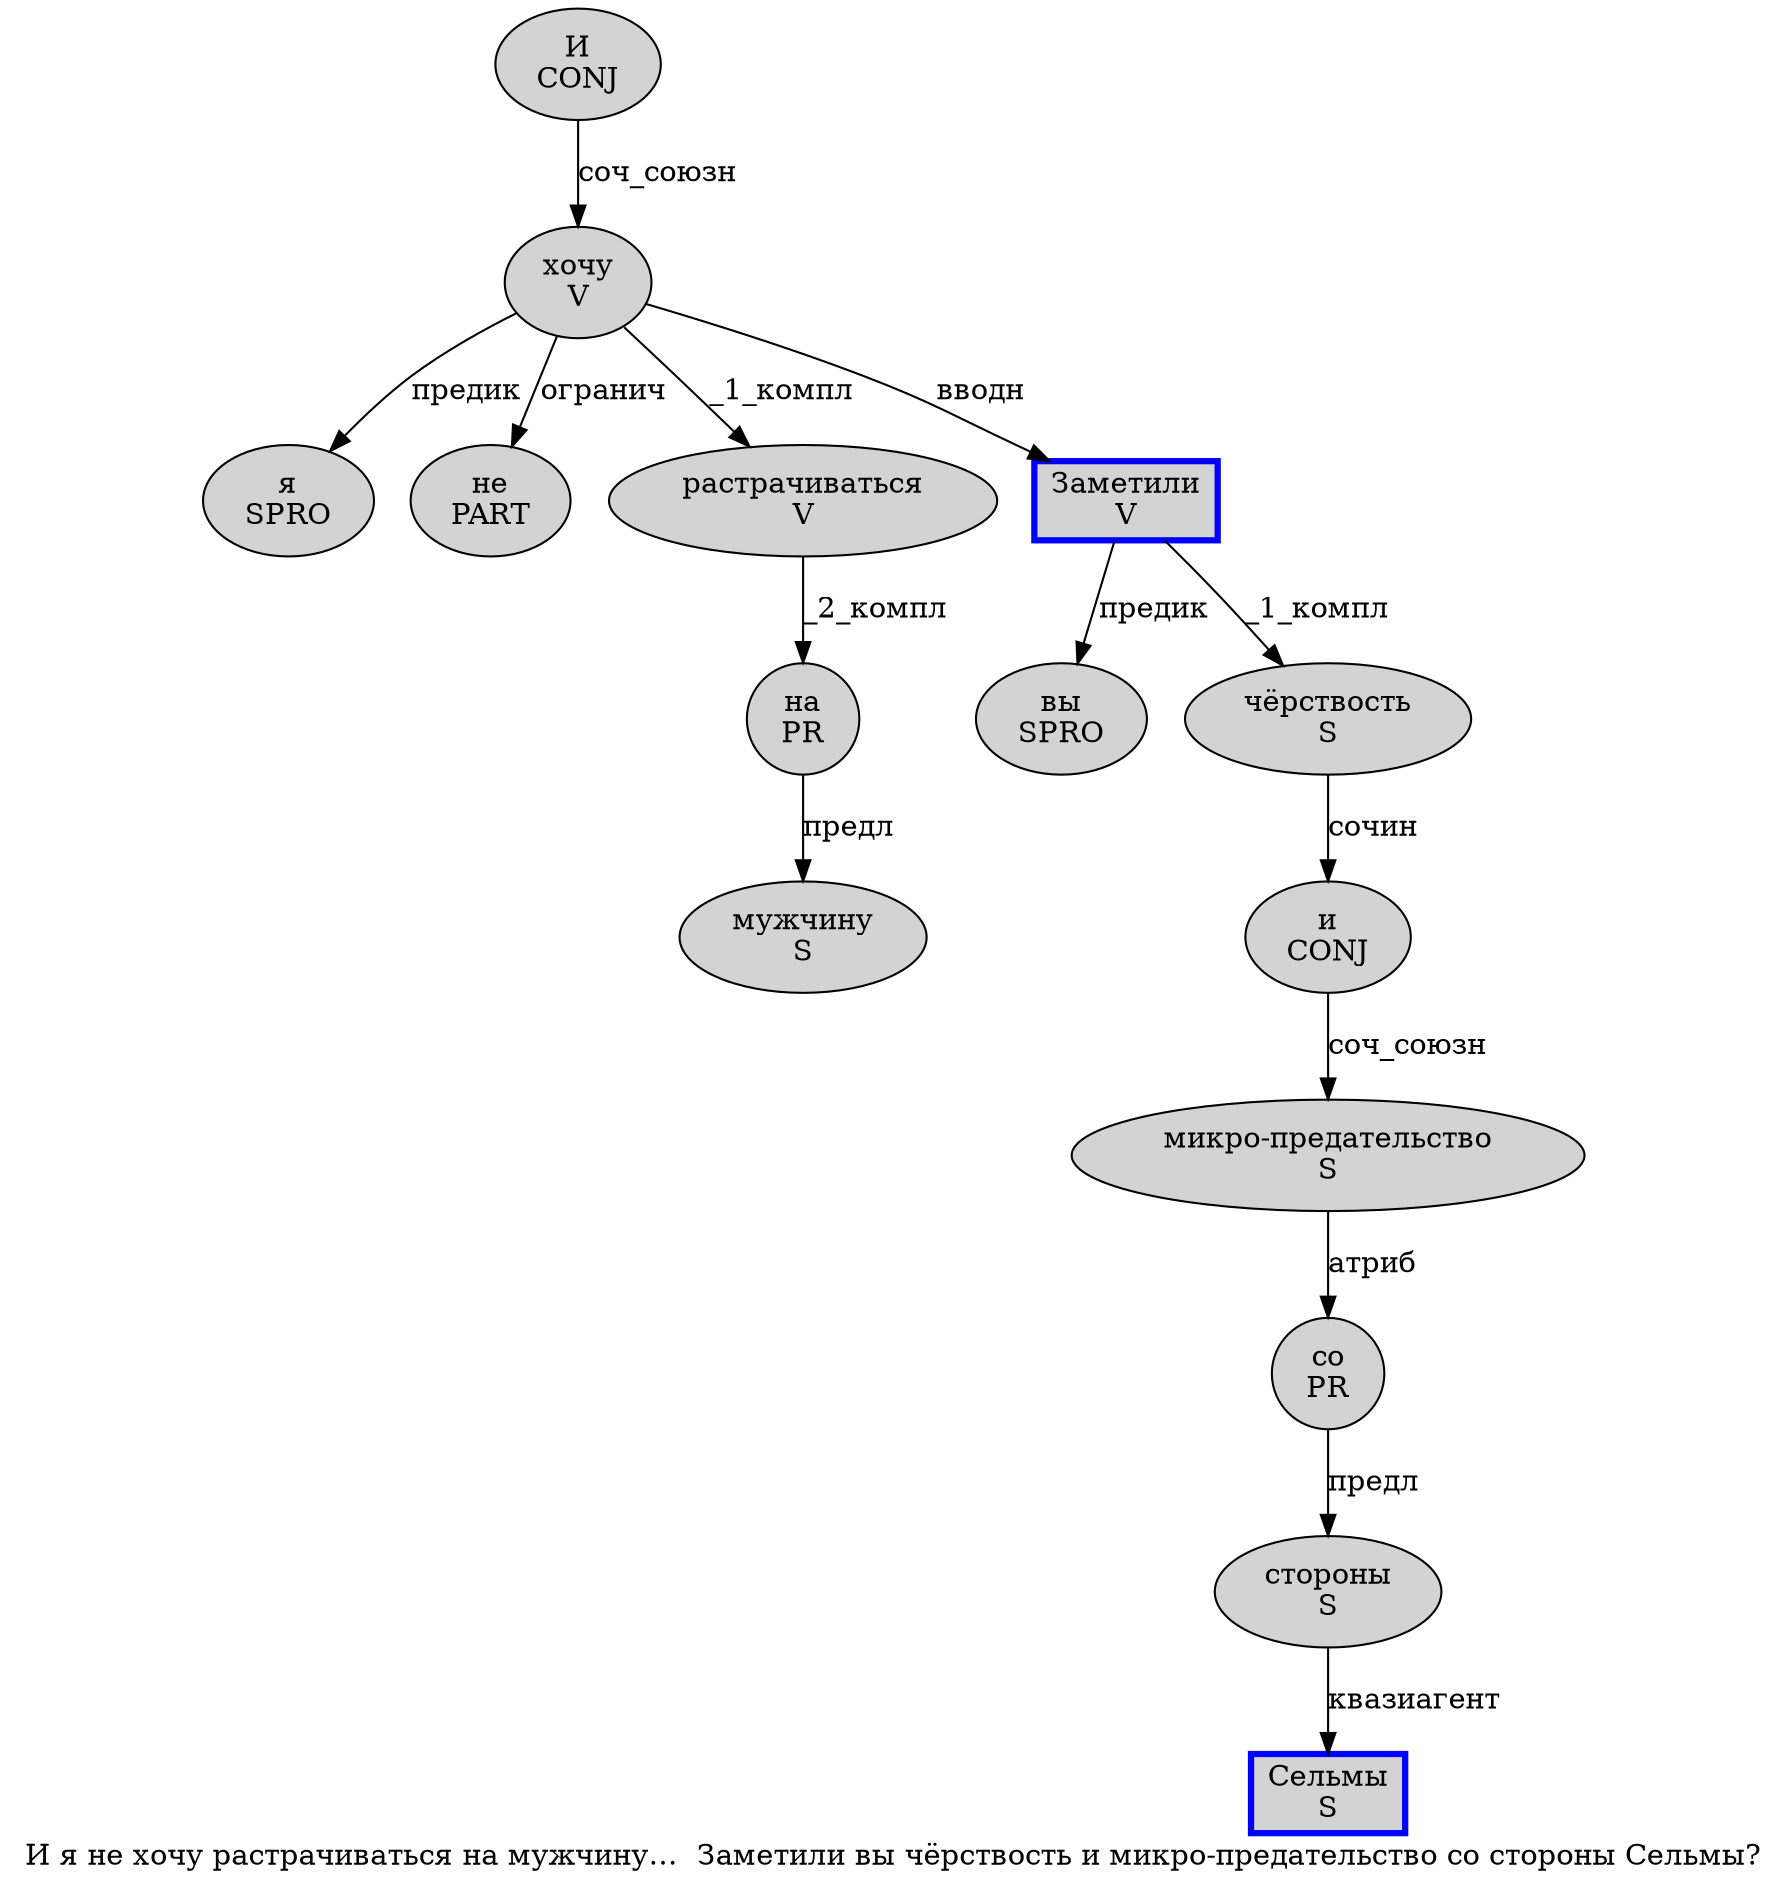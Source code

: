 digraph SENTENCE_1539 {
	graph [label="И я не хочу растрачиваться на мужчину…  Заметили вы чёрствость и микро-предательство со стороны Сельмы?"]
	node [style=filled]
		0 [label="И
CONJ" color="" fillcolor=lightgray penwidth=1 shape=ellipse]
		1 [label="я
SPRO" color="" fillcolor=lightgray penwidth=1 shape=ellipse]
		2 [label="не
PART" color="" fillcolor=lightgray penwidth=1 shape=ellipse]
		3 [label="хочу
V" color="" fillcolor=lightgray penwidth=1 shape=ellipse]
		4 [label="растрачиваться
V" color="" fillcolor=lightgray penwidth=1 shape=ellipse]
		5 [label="на
PR" color="" fillcolor=lightgray penwidth=1 shape=ellipse]
		6 [label="мужчину
S" color="" fillcolor=lightgray penwidth=1 shape=ellipse]
		8 [label="Заметили
V" color=blue fillcolor=lightgray penwidth=3 shape=box]
		9 [label="вы
SPRO" color="" fillcolor=lightgray penwidth=1 shape=ellipse]
		10 [label="чёрствость
S" color="" fillcolor=lightgray penwidth=1 shape=ellipse]
		11 [label="и
CONJ" color="" fillcolor=lightgray penwidth=1 shape=ellipse]
		12 [label="микро-предательство
S" color="" fillcolor=lightgray penwidth=1 shape=ellipse]
		13 [label="со
PR" color="" fillcolor=lightgray penwidth=1 shape=ellipse]
		14 [label="стороны
S" color="" fillcolor=lightgray penwidth=1 shape=ellipse]
		15 [label="Сельмы
S" color=blue fillcolor=lightgray penwidth=3 shape=box]
			12 -> 13 [label="атриб"]
			11 -> 12 [label="соч_союзн"]
			14 -> 15 [label="квазиагент"]
			3 -> 1 [label="предик"]
			3 -> 2 [label="огранич"]
			3 -> 4 [label="_1_компл"]
			3 -> 8 [label="вводн"]
			4 -> 5 [label="_2_компл"]
			13 -> 14 [label="предл"]
			5 -> 6 [label="предл"]
			10 -> 11 [label="сочин"]
			8 -> 9 [label="предик"]
			8 -> 10 [label="_1_компл"]
			0 -> 3 [label="соч_союзн"]
}